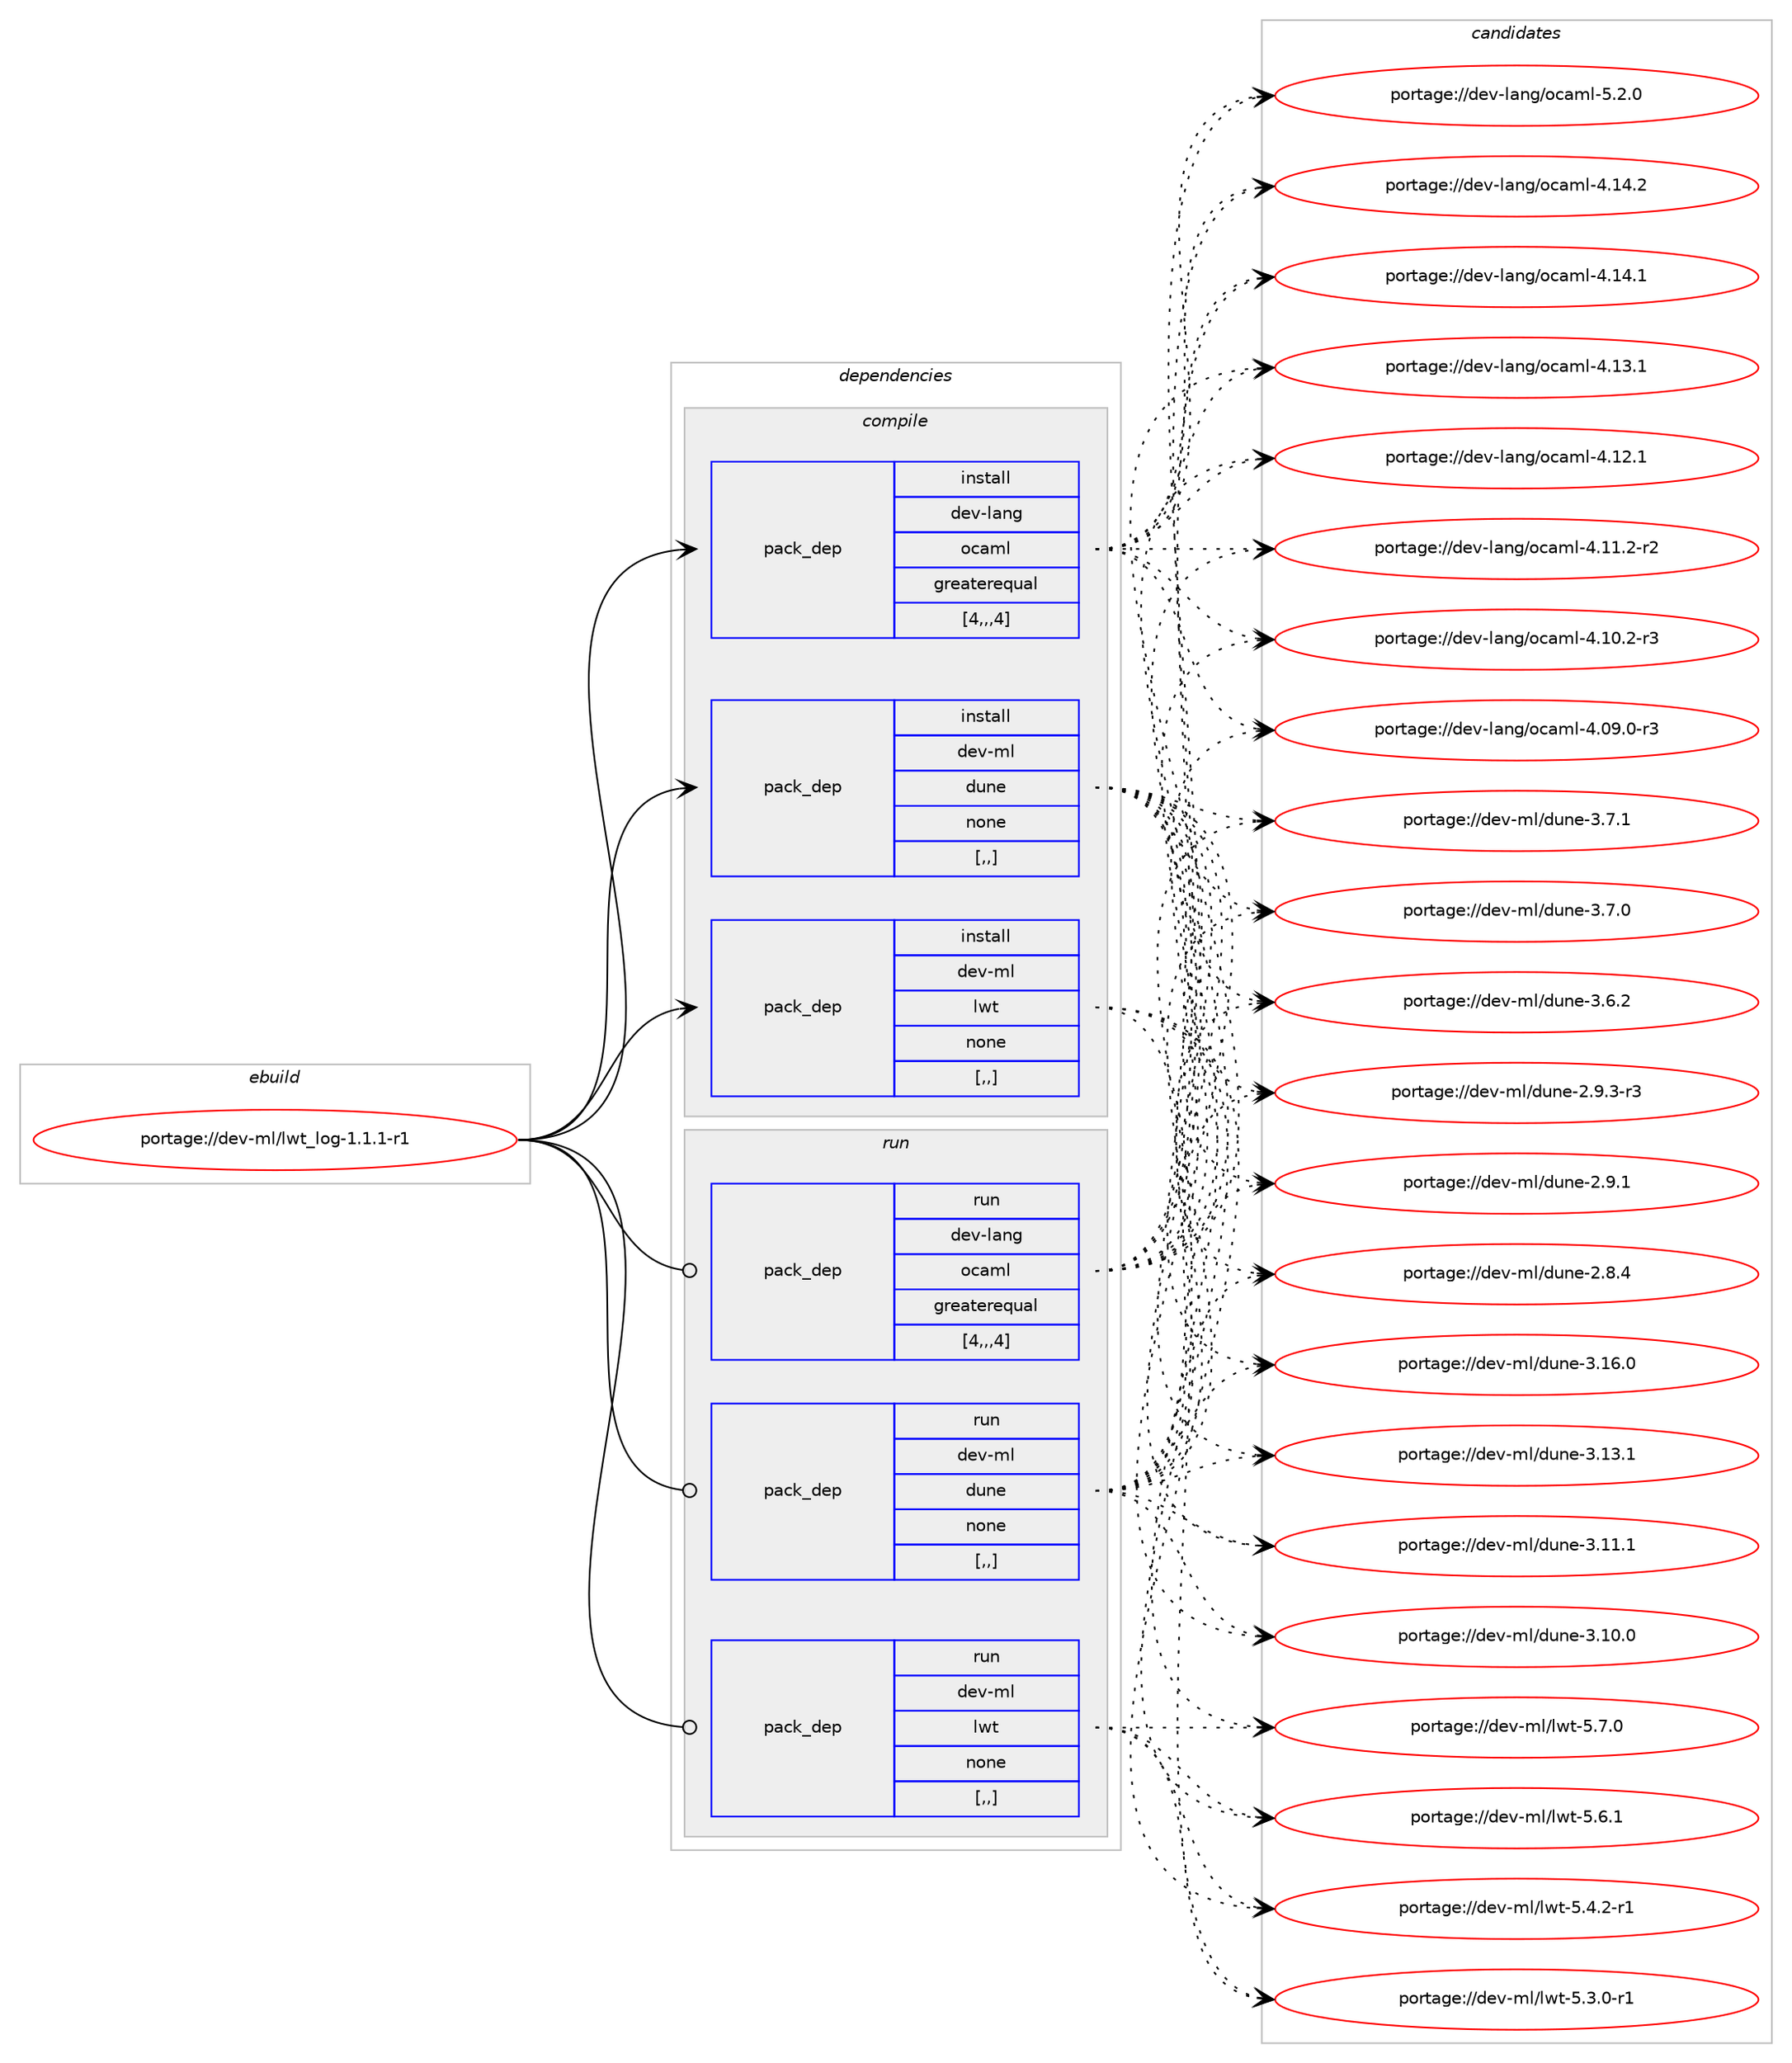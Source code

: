 digraph prolog {

# *************
# Graph options
# *************

newrank=true;
concentrate=true;
compound=true;
graph [rankdir=LR,fontname=Helvetica,fontsize=10,ranksep=1.5];#, ranksep=2.5, nodesep=0.2];
edge  [arrowhead=vee];
node  [fontname=Helvetica,fontsize=10];

# **********
# The ebuild
# **********

subgraph cluster_leftcol {
color=gray;
label=<<i>ebuild</i>>;
id [label="portage://dev-ml/lwt_log-1.1.1-r1", color=red, width=4, href="../dev-ml/lwt_log-1.1.1-r1.svg"];
}

# ****************
# The dependencies
# ****************

subgraph cluster_midcol {
color=gray;
label=<<i>dependencies</i>>;
subgraph cluster_compile {
fillcolor="#eeeeee";
style=filled;
label=<<i>compile</i>>;
subgraph pack90029 {
dependency120937 [label=<<TABLE BORDER="0" CELLBORDER="1" CELLSPACING="0" CELLPADDING="4" WIDTH="220"><TR><TD ROWSPAN="6" CELLPADDING="30">pack_dep</TD></TR><TR><TD WIDTH="110">install</TD></TR><TR><TD>dev-lang</TD></TR><TR><TD>ocaml</TD></TR><TR><TD>greaterequal</TD></TR><TR><TD>[4,,,4]</TD></TR></TABLE>>, shape=none, color=blue];
}
id:e -> dependency120937:w [weight=20,style="solid",arrowhead="vee"];
subgraph pack90030 {
dependency120938 [label=<<TABLE BORDER="0" CELLBORDER="1" CELLSPACING="0" CELLPADDING="4" WIDTH="220"><TR><TD ROWSPAN="6" CELLPADDING="30">pack_dep</TD></TR><TR><TD WIDTH="110">install</TD></TR><TR><TD>dev-ml</TD></TR><TR><TD>dune</TD></TR><TR><TD>none</TD></TR><TR><TD>[,,]</TD></TR></TABLE>>, shape=none, color=blue];
}
id:e -> dependency120938:w [weight=20,style="solid",arrowhead="vee"];
subgraph pack90031 {
dependency120939 [label=<<TABLE BORDER="0" CELLBORDER="1" CELLSPACING="0" CELLPADDING="4" WIDTH="220"><TR><TD ROWSPAN="6" CELLPADDING="30">pack_dep</TD></TR><TR><TD WIDTH="110">install</TD></TR><TR><TD>dev-ml</TD></TR><TR><TD>lwt</TD></TR><TR><TD>none</TD></TR><TR><TD>[,,]</TD></TR></TABLE>>, shape=none, color=blue];
}
id:e -> dependency120939:w [weight=20,style="solid",arrowhead="vee"];
}
subgraph cluster_compileandrun {
fillcolor="#eeeeee";
style=filled;
label=<<i>compile and run</i>>;
}
subgraph cluster_run {
fillcolor="#eeeeee";
style=filled;
label=<<i>run</i>>;
subgraph pack90032 {
dependency120940 [label=<<TABLE BORDER="0" CELLBORDER="1" CELLSPACING="0" CELLPADDING="4" WIDTH="220"><TR><TD ROWSPAN="6" CELLPADDING="30">pack_dep</TD></TR><TR><TD WIDTH="110">run</TD></TR><TR><TD>dev-lang</TD></TR><TR><TD>ocaml</TD></TR><TR><TD>greaterequal</TD></TR><TR><TD>[4,,,4]</TD></TR></TABLE>>, shape=none, color=blue];
}
id:e -> dependency120940:w [weight=20,style="solid",arrowhead="odot"];
subgraph pack90033 {
dependency120941 [label=<<TABLE BORDER="0" CELLBORDER="1" CELLSPACING="0" CELLPADDING="4" WIDTH="220"><TR><TD ROWSPAN="6" CELLPADDING="30">pack_dep</TD></TR><TR><TD WIDTH="110">run</TD></TR><TR><TD>dev-ml</TD></TR><TR><TD>dune</TD></TR><TR><TD>none</TD></TR><TR><TD>[,,]</TD></TR></TABLE>>, shape=none, color=blue];
}
id:e -> dependency120941:w [weight=20,style="solid",arrowhead="odot"];
subgraph pack90034 {
dependency120942 [label=<<TABLE BORDER="0" CELLBORDER="1" CELLSPACING="0" CELLPADDING="4" WIDTH="220"><TR><TD ROWSPAN="6" CELLPADDING="30">pack_dep</TD></TR><TR><TD WIDTH="110">run</TD></TR><TR><TD>dev-ml</TD></TR><TR><TD>lwt</TD></TR><TR><TD>none</TD></TR><TR><TD>[,,]</TD></TR></TABLE>>, shape=none, color=blue];
}
id:e -> dependency120942:w [weight=20,style="solid",arrowhead="odot"];
}
}

# **************
# The candidates
# **************

subgraph cluster_choices {
rank=same;
color=gray;
label=<<i>candidates</i>>;

subgraph choice90029 {
color=black;
nodesep=1;
choice1001011184510897110103471119997109108455346504648 [label="portage://dev-lang/ocaml-5.2.0", color=red, width=4,href="../dev-lang/ocaml-5.2.0.svg"];
choice100101118451089711010347111999710910845524649524650 [label="portage://dev-lang/ocaml-4.14.2", color=red, width=4,href="../dev-lang/ocaml-4.14.2.svg"];
choice100101118451089711010347111999710910845524649524649 [label="portage://dev-lang/ocaml-4.14.1", color=red, width=4,href="../dev-lang/ocaml-4.14.1.svg"];
choice100101118451089711010347111999710910845524649514649 [label="portage://dev-lang/ocaml-4.13.1", color=red, width=4,href="../dev-lang/ocaml-4.13.1.svg"];
choice100101118451089711010347111999710910845524649504649 [label="portage://dev-lang/ocaml-4.12.1", color=red, width=4,href="../dev-lang/ocaml-4.12.1.svg"];
choice1001011184510897110103471119997109108455246494946504511450 [label="portage://dev-lang/ocaml-4.11.2-r2", color=red, width=4,href="../dev-lang/ocaml-4.11.2-r2.svg"];
choice1001011184510897110103471119997109108455246494846504511451 [label="portage://dev-lang/ocaml-4.10.2-r3", color=red, width=4,href="../dev-lang/ocaml-4.10.2-r3.svg"];
choice1001011184510897110103471119997109108455246485746484511451 [label="portage://dev-lang/ocaml-4.09.0-r3", color=red, width=4,href="../dev-lang/ocaml-4.09.0-r3.svg"];
dependency120937:e -> choice1001011184510897110103471119997109108455346504648:w [style=dotted,weight="100"];
dependency120937:e -> choice100101118451089711010347111999710910845524649524650:w [style=dotted,weight="100"];
dependency120937:e -> choice100101118451089711010347111999710910845524649524649:w [style=dotted,weight="100"];
dependency120937:e -> choice100101118451089711010347111999710910845524649514649:w [style=dotted,weight="100"];
dependency120937:e -> choice100101118451089711010347111999710910845524649504649:w [style=dotted,weight="100"];
dependency120937:e -> choice1001011184510897110103471119997109108455246494946504511450:w [style=dotted,weight="100"];
dependency120937:e -> choice1001011184510897110103471119997109108455246494846504511451:w [style=dotted,weight="100"];
dependency120937:e -> choice1001011184510897110103471119997109108455246485746484511451:w [style=dotted,weight="100"];
}
subgraph choice90030 {
color=black;
nodesep=1;
choice100101118451091084710011711010145514649544648 [label="portage://dev-ml/dune-3.16.0", color=red, width=4,href="../dev-ml/dune-3.16.0.svg"];
choice100101118451091084710011711010145514649514649 [label="portage://dev-ml/dune-3.13.1", color=red, width=4,href="../dev-ml/dune-3.13.1.svg"];
choice100101118451091084710011711010145514649494649 [label="portage://dev-ml/dune-3.11.1", color=red, width=4,href="../dev-ml/dune-3.11.1.svg"];
choice100101118451091084710011711010145514649484648 [label="portage://dev-ml/dune-3.10.0", color=red, width=4,href="../dev-ml/dune-3.10.0.svg"];
choice1001011184510910847100117110101455146554649 [label="portage://dev-ml/dune-3.7.1", color=red, width=4,href="../dev-ml/dune-3.7.1.svg"];
choice1001011184510910847100117110101455146554648 [label="portage://dev-ml/dune-3.7.0", color=red, width=4,href="../dev-ml/dune-3.7.0.svg"];
choice1001011184510910847100117110101455146544650 [label="portage://dev-ml/dune-3.6.2", color=red, width=4,href="../dev-ml/dune-3.6.2.svg"];
choice10010111845109108471001171101014550465746514511451 [label="portage://dev-ml/dune-2.9.3-r3", color=red, width=4,href="../dev-ml/dune-2.9.3-r3.svg"];
choice1001011184510910847100117110101455046574649 [label="portage://dev-ml/dune-2.9.1", color=red, width=4,href="../dev-ml/dune-2.9.1.svg"];
choice1001011184510910847100117110101455046564652 [label="portage://dev-ml/dune-2.8.4", color=red, width=4,href="../dev-ml/dune-2.8.4.svg"];
dependency120938:e -> choice100101118451091084710011711010145514649544648:w [style=dotted,weight="100"];
dependency120938:e -> choice100101118451091084710011711010145514649514649:w [style=dotted,weight="100"];
dependency120938:e -> choice100101118451091084710011711010145514649494649:w [style=dotted,weight="100"];
dependency120938:e -> choice100101118451091084710011711010145514649484648:w [style=dotted,weight="100"];
dependency120938:e -> choice1001011184510910847100117110101455146554649:w [style=dotted,weight="100"];
dependency120938:e -> choice1001011184510910847100117110101455146554648:w [style=dotted,weight="100"];
dependency120938:e -> choice1001011184510910847100117110101455146544650:w [style=dotted,weight="100"];
dependency120938:e -> choice10010111845109108471001171101014550465746514511451:w [style=dotted,weight="100"];
dependency120938:e -> choice1001011184510910847100117110101455046574649:w [style=dotted,weight="100"];
dependency120938:e -> choice1001011184510910847100117110101455046564652:w [style=dotted,weight="100"];
}
subgraph choice90031 {
color=black;
nodesep=1;
choice1001011184510910847108119116455346554648 [label="portage://dev-ml/lwt-5.7.0", color=red, width=4,href="../dev-ml/lwt-5.7.0.svg"];
choice1001011184510910847108119116455346544649 [label="portage://dev-ml/lwt-5.6.1", color=red, width=4,href="../dev-ml/lwt-5.6.1.svg"];
choice10010111845109108471081191164553465246504511449 [label="portage://dev-ml/lwt-5.4.2-r1", color=red, width=4,href="../dev-ml/lwt-5.4.2-r1.svg"];
choice10010111845109108471081191164553465146484511449 [label="portage://dev-ml/lwt-5.3.0-r1", color=red, width=4,href="../dev-ml/lwt-5.3.0-r1.svg"];
dependency120939:e -> choice1001011184510910847108119116455346554648:w [style=dotted,weight="100"];
dependency120939:e -> choice1001011184510910847108119116455346544649:w [style=dotted,weight="100"];
dependency120939:e -> choice10010111845109108471081191164553465246504511449:w [style=dotted,weight="100"];
dependency120939:e -> choice10010111845109108471081191164553465146484511449:w [style=dotted,weight="100"];
}
subgraph choice90032 {
color=black;
nodesep=1;
choice1001011184510897110103471119997109108455346504648 [label="portage://dev-lang/ocaml-5.2.0", color=red, width=4,href="../dev-lang/ocaml-5.2.0.svg"];
choice100101118451089711010347111999710910845524649524650 [label="portage://dev-lang/ocaml-4.14.2", color=red, width=4,href="../dev-lang/ocaml-4.14.2.svg"];
choice100101118451089711010347111999710910845524649524649 [label="portage://dev-lang/ocaml-4.14.1", color=red, width=4,href="../dev-lang/ocaml-4.14.1.svg"];
choice100101118451089711010347111999710910845524649514649 [label="portage://dev-lang/ocaml-4.13.1", color=red, width=4,href="../dev-lang/ocaml-4.13.1.svg"];
choice100101118451089711010347111999710910845524649504649 [label="portage://dev-lang/ocaml-4.12.1", color=red, width=4,href="../dev-lang/ocaml-4.12.1.svg"];
choice1001011184510897110103471119997109108455246494946504511450 [label="portage://dev-lang/ocaml-4.11.2-r2", color=red, width=4,href="../dev-lang/ocaml-4.11.2-r2.svg"];
choice1001011184510897110103471119997109108455246494846504511451 [label="portage://dev-lang/ocaml-4.10.2-r3", color=red, width=4,href="../dev-lang/ocaml-4.10.2-r3.svg"];
choice1001011184510897110103471119997109108455246485746484511451 [label="portage://dev-lang/ocaml-4.09.0-r3", color=red, width=4,href="../dev-lang/ocaml-4.09.0-r3.svg"];
dependency120940:e -> choice1001011184510897110103471119997109108455346504648:w [style=dotted,weight="100"];
dependency120940:e -> choice100101118451089711010347111999710910845524649524650:w [style=dotted,weight="100"];
dependency120940:e -> choice100101118451089711010347111999710910845524649524649:w [style=dotted,weight="100"];
dependency120940:e -> choice100101118451089711010347111999710910845524649514649:w [style=dotted,weight="100"];
dependency120940:e -> choice100101118451089711010347111999710910845524649504649:w [style=dotted,weight="100"];
dependency120940:e -> choice1001011184510897110103471119997109108455246494946504511450:w [style=dotted,weight="100"];
dependency120940:e -> choice1001011184510897110103471119997109108455246494846504511451:w [style=dotted,weight="100"];
dependency120940:e -> choice1001011184510897110103471119997109108455246485746484511451:w [style=dotted,weight="100"];
}
subgraph choice90033 {
color=black;
nodesep=1;
choice100101118451091084710011711010145514649544648 [label="portage://dev-ml/dune-3.16.0", color=red, width=4,href="../dev-ml/dune-3.16.0.svg"];
choice100101118451091084710011711010145514649514649 [label="portage://dev-ml/dune-3.13.1", color=red, width=4,href="../dev-ml/dune-3.13.1.svg"];
choice100101118451091084710011711010145514649494649 [label="portage://dev-ml/dune-3.11.1", color=red, width=4,href="../dev-ml/dune-3.11.1.svg"];
choice100101118451091084710011711010145514649484648 [label="portage://dev-ml/dune-3.10.0", color=red, width=4,href="../dev-ml/dune-3.10.0.svg"];
choice1001011184510910847100117110101455146554649 [label="portage://dev-ml/dune-3.7.1", color=red, width=4,href="../dev-ml/dune-3.7.1.svg"];
choice1001011184510910847100117110101455146554648 [label="portage://dev-ml/dune-3.7.0", color=red, width=4,href="../dev-ml/dune-3.7.0.svg"];
choice1001011184510910847100117110101455146544650 [label="portage://dev-ml/dune-3.6.2", color=red, width=4,href="../dev-ml/dune-3.6.2.svg"];
choice10010111845109108471001171101014550465746514511451 [label="portage://dev-ml/dune-2.9.3-r3", color=red, width=4,href="../dev-ml/dune-2.9.3-r3.svg"];
choice1001011184510910847100117110101455046574649 [label="portage://dev-ml/dune-2.9.1", color=red, width=4,href="../dev-ml/dune-2.9.1.svg"];
choice1001011184510910847100117110101455046564652 [label="portage://dev-ml/dune-2.8.4", color=red, width=4,href="../dev-ml/dune-2.8.4.svg"];
dependency120941:e -> choice100101118451091084710011711010145514649544648:w [style=dotted,weight="100"];
dependency120941:e -> choice100101118451091084710011711010145514649514649:w [style=dotted,weight="100"];
dependency120941:e -> choice100101118451091084710011711010145514649494649:w [style=dotted,weight="100"];
dependency120941:e -> choice100101118451091084710011711010145514649484648:w [style=dotted,weight="100"];
dependency120941:e -> choice1001011184510910847100117110101455146554649:w [style=dotted,weight="100"];
dependency120941:e -> choice1001011184510910847100117110101455146554648:w [style=dotted,weight="100"];
dependency120941:e -> choice1001011184510910847100117110101455146544650:w [style=dotted,weight="100"];
dependency120941:e -> choice10010111845109108471001171101014550465746514511451:w [style=dotted,weight="100"];
dependency120941:e -> choice1001011184510910847100117110101455046574649:w [style=dotted,weight="100"];
dependency120941:e -> choice1001011184510910847100117110101455046564652:w [style=dotted,weight="100"];
}
subgraph choice90034 {
color=black;
nodesep=1;
choice1001011184510910847108119116455346554648 [label="portage://dev-ml/lwt-5.7.0", color=red, width=4,href="../dev-ml/lwt-5.7.0.svg"];
choice1001011184510910847108119116455346544649 [label="portage://dev-ml/lwt-5.6.1", color=red, width=4,href="../dev-ml/lwt-5.6.1.svg"];
choice10010111845109108471081191164553465246504511449 [label="portage://dev-ml/lwt-5.4.2-r1", color=red, width=4,href="../dev-ml/lwt-5.4.2-r1.svg"];
choice10010111845109108471081191164553465146484511449 [label="portage://dev-ml/lwt-5.3.0-r1", color=red, width=4,href="../dev-ml/lwt-5.3.0-r1.svg"];
dependency120942:e -> choice1001011184510910847108119116455346554648:w [style=dotted,weight="100"];
dependency120942:e -> choice1001011184510910847108119116455346544649:w [style=dotted,weight="100"];
dependency120942:e -> choice10010111845109108471081191164553465246504511449:w [style=dotted,weight="100"];
dependency120942:e -> choice10010111845109108471081191164553465146484511449:w [style=dotted,weight="100"];
}
}

}
